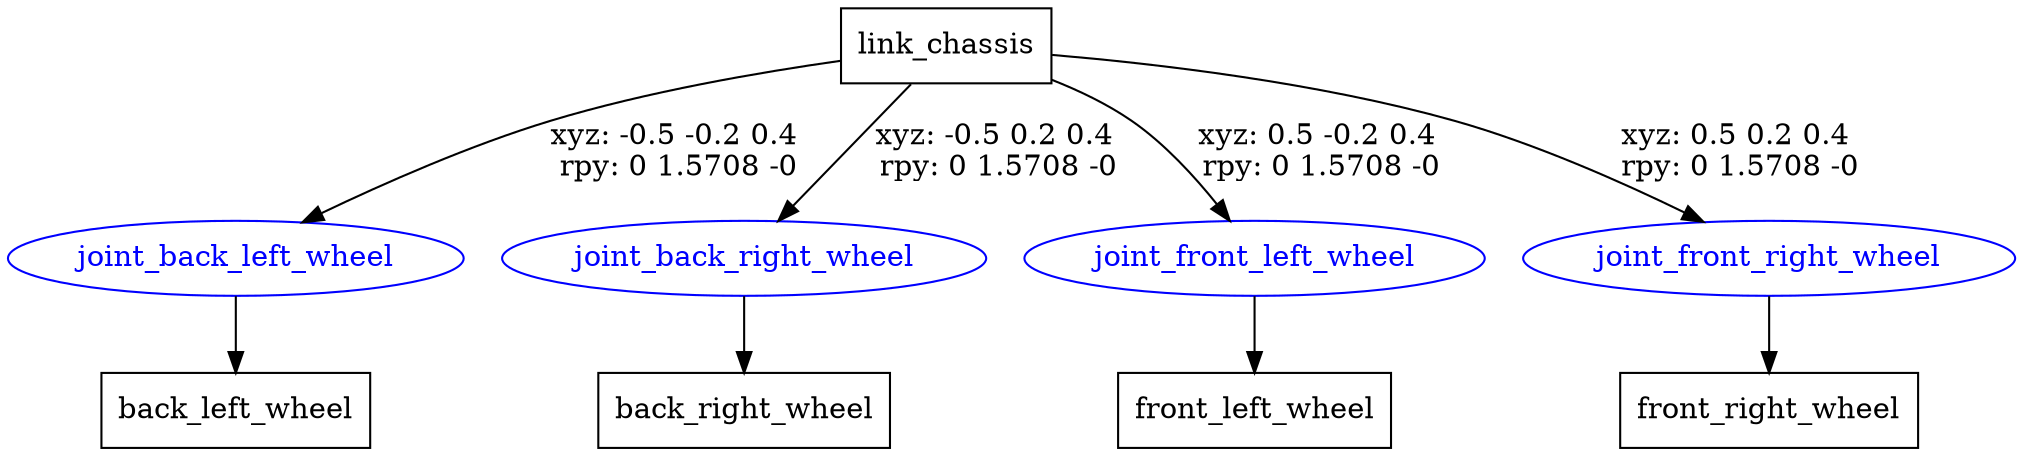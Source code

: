 digraph G {
node [shape=box];
"link_chassis" [label="link_chassis"];
"back_left_wheel" [label="back_left_wheel"];
"back_right_wheel" [label="back_right_wheel"];
"front_left_wheel" [label="front_left_wheel"];
"front_right_wheel" [label="front_right_wheel"];
node [shape=ellipse, color=blue, fontcolor=blue];
"link_chassis" -> "joint_back_left_wheel" [label="xyz: -0.5 -0.2 0.4 \nrpy: 0 1.5708 -0"]
"joint_back_left_wheel" -> "back_left_wheel"
"link_chassis" -> "joint_back_right_wheel" [label="xyz: -0.5 0.2 0.4 \nrpy: 0 1.5708 -0"]
"joint_back_right_wheel" -> "back_right_wheel"
"link_chassis" -> "joint_front_left_wheel" [label="xyz: 0.5 -0.2 0.4 \nrpy: 0 1.5708 -0"]
"joint_front_left_wheel" -> "front_left_wheel"
"link_chassis" -> "joint_front_right_wheel" [label="xyz: 0.5 0.2 0.4 \nrpy: 0 1.5708 -0"]
"joint_front_right_wheel" -> "front_right_wheel"
}
